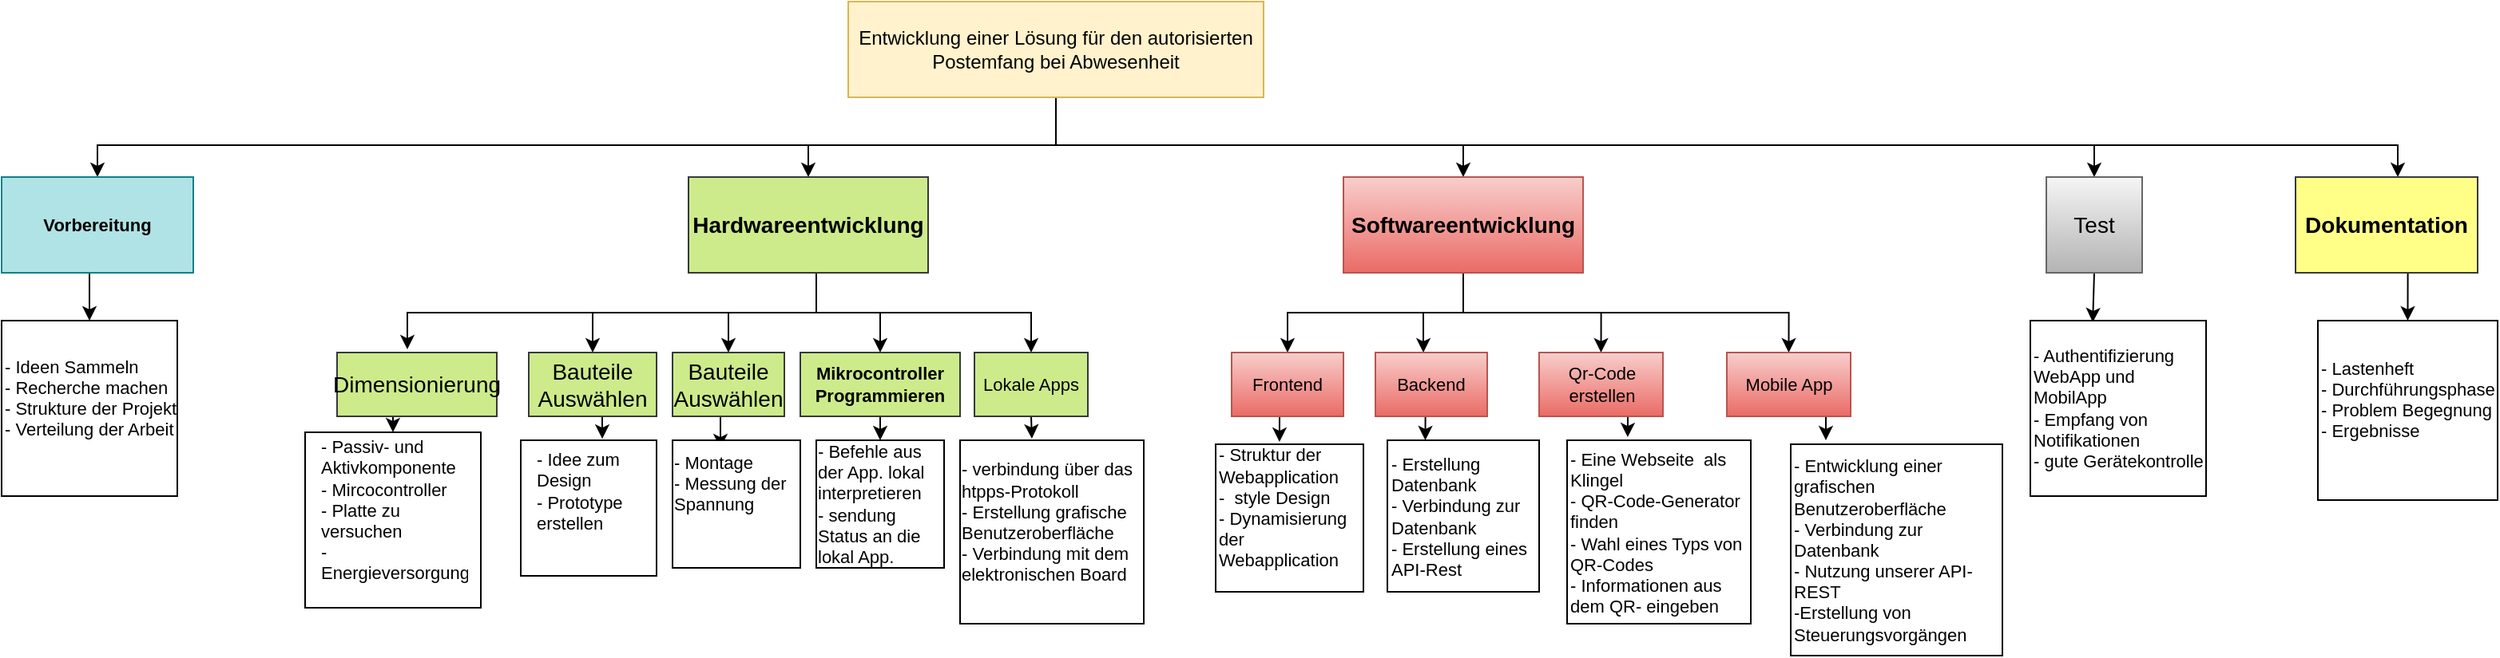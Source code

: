 <mxfile version="18.2.0" type="github"><diagram id="kkVvpqSy5jAV_CCbfSKR" name="Page-1"><mxGraphModel dx="1609" dy="392" grid="1" gridSize="10" guides="1" tooltips="1" connect="1" arrows="1" fold="1" page="1" pageScale="1" pageWidth="827" pageHeight="1169" math="0" shadow="0"><root><mxCell id="0"/><mxCell id="1" parent="0"/><mxCell id="TnNiFqZvTyCdlDStOgb3-6" value="" style="edgeStyle=orthogonalEdgeStyle;rounded=0;orthogonalLoop=1;jettySize=auto;html=1;fontFamily=Helvetica;fontSize=14;fontColor=#000000;entryX=0.5;entryY=0;entryDx=0;entryDy=0;" edge="1" parent="1" source="TnNiFqZvTyCdlDStOgb3-1" target="TnNiFqZvTyCdlDStOgb3-4"><mxGeometry relative="1" as="geometry"><Array as="points"><mxPoint x="390" y="110"/><mxPoint x="645" y="110"/></Array></mxGeometry></mxCell><mxCell id="TnNiFqZvTyCdlDStOgb3-10" style="edgeStyle=orthogonalEdgeStyle;rounded=0;orthogonalLoop=1;jettySize=auto;html=1;entryX=0.5;entryY=0;entryDx=0;entryDy=0;fontFamily=Helvetica;fontSize=14;fontColor=#000000;" edge="1" parent="1" source="TnNiFqZvTyCdlDStOgb3-1" target="TnNiFqZvTyCdlDStOgb3-3"><mxGeometry relative="1" as="geometry"><Array as="points"><mxPoint x="390" y="110"/><mxPoint x="235" y="110"/></Array></mxGeometry></mxCell><mxCell id="TnNiFqZvTyCdlDStOgb3-12" style="edgeStyle=orthogonalEdgeStyle;rounded=0;orthogonalLoop=1;jettySize=auto;html=1;fontFamily=Helvetica;fontSize=14;fontColor=#000000;" edge="1" parent="1" source="TnNiFqZvTyCdlDStOgb3-1"><mxGeometry relative="1" as="geometry"><mxPoint x="1230" y="130" as="targetPoint"/><Array as="points"><mxPoint x="390" y="110"/><mxPoint x="1230" y="110"/></Array></mxGeometry></mxCell><mxCell id="TnNiFqZvTyCdlDStOgb3-55" style="edgeStyle=orthogonalEdgeStyle;rounded=0;orthogonalLoop=1;jettySize=auto;html=1;exitX=0.5;exitY=1;exitDx=0;exitDy=0;entryX=0.5;entryY=0;entryDx=0;entryDy=0;fontFamily=Helvetica;fontSize=11;fontColor=#000000;" edge="1" parent="1" source="TnNiFqZvTyCdlDStOgb3-1" target="TnNiFqZvTyCdlDStOgb3-48"><mxGeometry relative="1" as="geometry"><Array as="points"><mxPoint x="390" y="110"/><mxPoint x="1040" y="110"/></Array></mxGeometry></mxCell><mxCell id="TnNiFqZvTyCdlDStOgb3-69" style="edgeStyle=orthogonalEdgeStyle;rounded=0;orthogonalLoop=1;jettySize=auto;html=1;exitX=0.5;exitY=1;exitDx=0;exitDy=0;entryX=0.5;entryY=0;entryDx=0;entryDy=0;fontFamily=Helvetica;fontSize=11;fontColor=#000000;" edge="1" parent="1" source="TnNiFqZvTyCdlDStOgb3-1" target="TnNiFqZvTyCdlDStOgb3-66"><mxGeometry relative="1" as="geometry"><Array as="points"><mxPoint x="390" y="110"/><mxPoint x="-210" y="110"/></Array></mxGeometry></mxCell><mxCell id="TnNiFqZvTyCdlDStOgb3-1" value="Entwicklung einer Lösung für den autorisierten Postemfang bei Abwesenheit" style="rounded=0;whiteSpace=wrap;html=1;fillColor=#fff2cc;strokeColor=#d6b656;" vertex="1" parent="1"><mxGeometry x="260" y="20" width="260" height="60" as="geometry"/></mxCell><mxCell id="TnNiFqZvTyCdlDStOgb3-29" style="edgeStyle=orthogonalEdgeStyle;rounded=0;orthogonalLoop=1;jettySize=auto;html=1;exitX=0.25;exitY=1;exitDx=0;exitDy=0;fontFamily=Helvetica;fontSize=11;fontColor=#000000;" edge="1" parent="1" source="TnNiFqZvTyCdlDStOgb3-3" target="TnNiFqZvTyCdlDStOgb3-25"><mxGeometry relative="1" as="geometry"><Array as="points"><mxPoint x="240" y="190"/><mxPoint x="240" y="215"/><mxPoint x="185" y="215"/></Array></mxGeometry></mxCell><mxCell id="TnNiFqZvTyCdlDStOgb3-33" style="edgeStyle=orthogonalEdgeStyle;rounded=0;orthogonalLoop=1;jettySize=auto;html=1;exitX=0.25;exitY=1;exitDx=0;exitDy=0;entryX=0.5;entryY=0;entryDx=0;entryDy=0;fontFamily=Helvetica;fontSize=11;fontColor=#000000;" edge="1" parent="1" source="TnNiFqZvTyCdlDStOgb3-3" target="TnNiFqZvTyCdlDStOgb3-30"><mxGeometry relative="1" as="geometry"><Array as="points"><mxPoint x="240" y="190"/><mxPoint x="240" y="215"/><mxPoint x="280" y="215"/></Array></mxGeometry></mxCell><mxCell id="TnNiFqZvTyCdlDStOgb3-38" style="edgeStyle=orthogonalEdgeStyle;rounded=0;orthogonalLoop=1;jettySize=auto;html=1;exitX=0.25;exitY=1;exitDx=0;exitDy=0;entryX=0.5;entryY=0;entryDx=0;entryDy=0;fontFamily=Helvetica;fontSize=11;fontColor=#000000;" edge="1" parent="1" source="TnNiFqZvTyCdlDStOgb3-3" target="TnNiFqZvTyCdlDStOgb3-36"><mxGeometry relative="1" as="geometry"><Array as="points"><mxPoint x="240" y="190"/><mxPoint x="240" y="215"/><mxPoint x="375" y="215"/></Array></mxGeometry></mxCell><mxCell id="TnNiFqZvTyCdlDStOgb3-64" style="edgeStyle=orthogonalEdgeStyle;rounded=0;orthogonalLoop=1;jettySize=auto;html=1;exitX=0.25;exitY=1;exitDx=0;exitDy=0;entryX=0.44;entryY=-0.05;entryDx=0;entryDy=0;entryPerimeter=0;fontFamily=Helvetica;fontSize=11;fontColor=#000000;" edge="1" parent="1" source="TnNiFqZvTyCdlDStOgb3-3" target="TnNiFqZvTyCdlDStOgb3-15"><mxGeometry relative="1" as="geometry"><Array as="points"><mxPoint x="240" y="190"/><mxPoint x="240" y="215"/><mxPoint x="-16" y="215"/></Array></mxGeometry></mxCell><mxCell id="TnNiFqZvTyCdlDStOgb3-65" style="edgeStyle=orthogonalEdgeStyle;rounded=0;orthogonalLoop=1;jettySize=auto;html=1;exitX=0.25;exitY=1;exitDx=0;exitDy=0;entryX=0.5;entryY=0;entryDx=0;entryDy=0;fontFamily=Helvetica;fontSize=11;fontColor=#000000;" edge="1" parent="1" source="TnNiFqZvTyCdlDStOgb3-3" target="TnNiFqZvTyCdlDStOgb3-20"><mxGeometry relative="1" as="geometry"><Array as="points"><mxPoint x="240" y="190"/><mxPoint x="240" y="215"/><mxPoint x="100" y="215"/></Array></mxGeometry></mxCell><mxCell id="TnNiFqZvTyCdlDStOgb3-3" value="&lt;b&gt;Hardwareentwicklung&lt;/b&gt;" style="rounded=0;whiteSpace=wrap;html=1;fontFamily=Helvetica;fontSize=14;fillColor=#cdeb8b;strokeColor=#36393d;" vertex="1" parent="1"><mxGeometry x="160" y="130" width="150" height="60" as="geometry"/></mxCell><mxCell id="TnNiFqZvTyCdlDStOgb3-56" style="edgeStyle=orthogonalEdgeStyle;rounded=0;orthogonalLoop=1;jettySize=auto;html=1;exitX=0.25;exitY=1;exitDx=0;exitDy=0;entryX=0.5;entryY=0;entryDx=0;entryDy=0;fontFamily=Helvetica;fontSize=11;fontColor=#000000;" edge="1" parent="1" source="TnNiFqZvTyCdlDStOgb3-4" target="TnNiFqZvTyCdlDStOgb3-40"><mxGeometry relative="1" as="geometry"><Array as="points"><mxPoint x="645" y="190"/><mxPoint x="645" y="215"/><mxPoint x="535" y="215"/></Array></mxGeometry></mxCell><mxCell id="TnNiFqZvTyCdlDStOgb3-57" style="edgeStyle=orthogonalEdgeStyle;rounded=0;orthogonalLoop=1;jettySize=auto;html=1;exitX=0.5;exitY=1;exitDx=0;exitDy=0;fontFamily=Helvetica;fontSize=11;fontColor=#000000;entryX=0.429;entryY=0;entryDx=0;entryDy=0;entryPerimeter=0;" edge="1" parent="1" source="TnNiFqZvTyCdlDStOgb3-4" target="TnNiFqZvTyCdlDStOgb3-42"><mxGeometry relative="1" as="geometry"><mxPoint x="620" y="230" as="targetPoint"/><Array as="points"><mxPoint x="645" y="215"/><mxPoint x="620" y="215"/></Array></mxGeometry></mxCell><mxCell id="TnNiFqZvTyCdlDStOgb3-58" style="edgeStyle=orthogonalEdgeStyle;rounded=0;orthogonalLoop=1;jettySize=auto;html=1;exitX=0.5;exitY=1;exitDx=0;exitDy=0;entryX=0.5;entryY=0;entryDx=0;entryDy=0;fontFamily=Helvetica;fontSize=11;fontColor=#000000;" edge="1" parent="1" source="TnNiFqZvTyCdlDStOgb3-4" target="TnNiFqZvTyCdlDStOgb3-44"><mxGeometry relative="1" as="geometry"/></mxCell><mxCell id="TnNiFqZvTyCdlDStOgb3-59" style="edgeStyle=orthogonalEdgeStyle;rounded=0;orthogonalLoop=1;jettySize=auto;html=1;exitX=0.5;exitY=1;exitDx=0;exitDy=0;entryX=0.5;entryY=0;entryDx=0;entryDy=0;fontFamily=Helvetica;fontSize=11;fontColor=#000000;" edge="1" parent="1" source="TnNiFqZvTyCdlDStOgb3-4" target="TnNiFqZvTyCdlDStOgb3-46"><mxGeometry relative="1" as="geometry"/></mxCell><mxCell id="TnNiFqZvTyCdlDStOgb3-4" value="&lt;b&gt;Softwareentwicklung&lt;/b&gt;" style="rounded=0;whiteSpace=wrap;html=1;fontFamily=Helvetica;fontSize=14;fillColor=#f8cecc;strokeColor=#b85450;gradientColor=#ea6b66;" vertex="1" parent="1"><mxGeometry x="570" y="130" width="150" height="60" as="geometry"/></mxCell><mxCell id="TnNiFqZvTyCdlDStOgb3-52" style="edgeStyle=orthogonalEdgeStyle;rounded=0;orthogonalLoop=1;jettySize=auto;html=1;exitX=0.5;exitY=1;exitDx=0;exitDy=0;entryX=0.5;entryY=0;entryDx=0;entryDy=0;fontFamily=Helvetica;fontSize=11;fontColor=#000000;" edge="1" parent="1" source="TnNiFqZvTyCdlDStOgb3-5" target="TnNiFqZvTyCdlDStOgb3-50"><mxGeometry relative="1" as="geometry"/></mxCell><mxCell id="TnNiFqZvTyCdlDStOgb3-5" value="&lt;b&gt;Dokumentation&lt;/b&gt;" style="rounded=0;whiteSpace=wrap;html=1;fontFamily=Helvetica;fontSize=14;fillColor=#ffff88;strokeColor=#36393d;" vertex="1" parent="1"><mxGeometry x="1166" y="130" width="114" height="60" as="geometry"/></mxCell><mxCell id="TnNiFqZvTyCdlDStOgb3-17" style="edgeStyle=orthogonalEdgeStyle;rounded=0;orthogonalLoop=1;jettySize=auto;html=1;exitX=0.5;exitY=1;exitDx=0;exitDy=0;entryX=0.5;entryY=0;entryDx=0;entryDy=0;fontFamily=Helvetica;fontSize=14;fontColor=#000000;" edge="1" parent="1" source="TnNiFqZvTyCdlDStOgb3-15" target="TnNiFqZvTyCdlDStOgb3-16"><mxGeometry relative="1" as="geometry"/></mxCell><mxCell id="TnNiFqZvTyCdlDStOgb3-15" value="Dimensionierung" style="rounded=0;whiteSpace=wrap;html=1;fontFamily=Helvetica;fontSize=14;fillColor=#cdeb8b;strokeColor=#36393d;" vertex="1" parent="1"><mxGeometry x="-60" y="240" width="100" height="40" as="geometry"/></mxCell><mxCell id="TnNiFqZvTyCdlDStOgb3-16" value="" style="whiteSpace=wrap;html=1;aspect=fixed;fontFamily=Helvetica;fontSize=14;fontColor=#000000;align=left;" vertex="1" parent="1"><mxGeometry x="-80" y="290" width="110" height="110" as="geometry"/></mxCell><mxCell id="TnNiFqZvTyCdlDStOgb3-19" value="&lt;div style=&quot;font-size: 11px;&quot; align=&quot;left&quot;&gt;&lt;br&gt;&lt;/div&gt;&lt;div style=&quot;font-size: 11px;&quot; align=&quot;left&quot;&gt;- Passiv- und Aktivkomponente&lt;br&gt;&lt;/div&gt;&lt;div style=&quot;font-size: 11px;&quot; align=&quot;left&quot;&gt;- Mircocontroller&lt;br&gt;&lt;/div&gt;&lt;div style=&quot;font-size: 11px;&quot; align=&quot;left&quot;&gt;- Platte zu versuchen&lt;br&gt;&lt;/div&gt;&lt;div style=&quot;font-size: 11px;&quot; align=&quot;left&quot;&gt;- Energieversorgung&lt;/div&gt;&lt;div style=&quot;font-size: 11px;&quot; align=&quot;left&quot;&gt;&lt;br&gt;&lt;br&gt;&lt;/div&gt;" style="text;html=1;strokeColor=none;fillColor=none;spacing=5;spacingTop=-20;whiteSpace=wrap;overflow=hidden;rounded=0;fontFamily=Helvetica;fontSize=11;fontColor=#000000;" vertex="1" parent="1"><mxGeometry x="-75" y="290" width="100" height="110" as="geometry"/></mxCell><mxCell id="TnNiFqZvTyCdlDStOgb3-23" style="edgeStyle=orthogonalEdgeStyle;rounded=0;orthogonalLoop=1;jettySize=auto;html=1;exitX=0.5;exitY=1;exitDx=0;exitDy=0;entryX=0.6;entryY=-0.011;entryDx=0;entryDy=0;entryPerimeter=0;fontFamily=Helvetica;fontSize=11;fontColor=#000000;" edge="1" parent="1" source="TnNiFqZvTyCdlDStOgb3-20" target="TnNiFqZvTyCdlDStOgb3-21"><mxGeometry relative="1" as="geometry"/></mxCell><mxCell id="TnNiFqZvTyCdlDStOgb3-20" value="Bauteile Auswählen" style="rounded=0;whiteSpace=wrap;html=1;fontFamily=Helvetica;fontSize=14;fillColor=#cdeb8b;strokeColor=#36393d;" vertex="1" parent="1"><mxGeometry x="60" y="240" width="80" height="40" as="geometry"/></mxCell><mxCell id="TnNiFqZvTyCdlDStOgb3-21" value="" style="whiteSpace=wrap;html=1;aspect=fixed;fontFamily=Helvetica;fontSize=14;fontColor=#000000;align=left;" vertex="1" parent="1"><mxGeometry x="55" y="295" width="85" height="85" as="geometry"/></mxCell><mxCell id="TnNiFqZvTyCdlDStOgb3-22" value="&lt;div&gt;&lt;br&gt;&lt;/div&gt;&lt;div&gt;- Idee zum Design&lt;/div&gt;&lt;div&gt;- Prototype erstellen&lt;br&gt;&lt;/div&gt;" style="text;html=1;strokeColor=none;fillColor=none;spacing=5;spacingTop=-20;whiteSpace=wrap;overflow=hidden;rounded=0;fontFamily=Helvetica;fontSize=11;fontColor=#000000;" vertex="1" parent="1"><mxGeometry x="60" y="297.5" width="80" height="80" as="geometry"/></mxCell><mxCell id="TnNiFqZvTyCdlDStOgb3-32" style="edgeStyle=orthogonalEdgeStyle;rounded=0;orthogonalLoop=1;jettySize=auto;html=1;exitX=0.5;exitY=1;exitDx=0;exitDy=0;entryX=0.375;entryY=0.063;entryDx=0;entryDy=0;entryPerimeter=0;fontFamily=Helvetica;fontSize=11;fontColor=#000000;" edge="1" parent="1" source="TnNiFqZvTyCdlDStOgb3-25" target="TnNiFqZvTyCdlDStOgb3-27"><mxGeometry relative="1" as="geometry"/></mxCell><mxCell id="TnNiFqZvTyCdlDStOgb3-25" value="Bauteile Auswählen" style="rounded=0;whiteSpace=wrap;html=1;fontFamily=Helvetica;fontSize=14;fillColor=#cdeb8b;strokeColor=#36393d;" vertex="1" parent="1"><mxGeometry x="150" y="240" width="70" height="40" as="geometry"/></mxCell><mxCell id="TnNiFqZvTyCdlDStOgb3-27" value="&lt;div align=&quot;left&quot;&gt;- Montage&lt;/div&gt;&lt;div align=&quot;left&quot;&gt;- Messung der Spannung&lt;/div&gt;&lt;div align=&quot;left&quot;&gt;&lt;br&gt;&lt;/div&gt;&lt;div align=&quot;left&quot;&gt;&lt;br&gt;&lt;/div&gt;" style="whiteSpace=wrap;html=1;aspect=fixed;fontFamily=Helvetica;fontSize=11;fontColor=#000000;" vertex="1" parent="1"><mxGeometry x="150" y="295" width="80" height="80" as="geometry"/></mxCell><mxCell id="TnNiFqZvTyCdlDStOgb3-35" style="edgeStyle=orthogonalEdgeStyle;rounded=0;orthogonalLoop=1;jettySize=auto;html=1;exitX=0.5;exitY=1;exitDx=0;exitDy=0;entryX=0.5;entryY=0;entryDx=0;entryDy=0;fontFamily=Helvetica;fontSize=11;fontColor=#000000;" edge="1" parent="1" source="TnNiFqZvTyCdlDStOgb3-30" target="TnNiFqZvTyCdlDStOgb3-34"><mxGeometry relative="1" as="geometry"/></mxCell><mxCell id="TnNiFqZvTyCdlDStOgb3-30" value="&lt;b&gt;Mikrocontroller Programmieren&lt;/b&gt;" style="rounded=0;whiteSpace=wrap;html=1;fontFamily=Helvetica;fontSize=11;fillColor=#cdeb8b;strokeColor=#36393d;" vertex="1" parent="1"><mxGeometry x="230" y="240" width="100" height="40" as="geometry"/></mxCell><mxCell id="TnNiFqZvTyCdlDStOgb3-34" value="&lt;div align=&quot;left&quot;&gt;- Befehle aus der App. lokal interpretieren&lt;/div&gt;&lt;div align=&quot;left&quot;&gt;- sendung Status an die lokal App.&lt;br&gt;&lt;/div&gt;" style="whiteSpace=wrap;html=1;aspect=fixed;fontFamily=Helvetica;fontSize=11;fontColor=#000000;" vertex="1" parent="1"><mxGeometry x="240" y="295" width="80" height="80" as="geometry"/></mxCell><mxCell id="TnNiFqZvTyCdlDStOgb3-39" style="edgeStyle=orthogonalEdgeStyle;rounded=0;orthogonalLoop=1;jettySize=auto;html=1;exitX=0.5;exitY=1;exitDx=0;exitDy=0;entryX=0.391;entryY=-0.009;entryDx=0;entryDy=0;entryPerimeter=0;fontFamily=Helvetica;fontSize=11;fontColor=#000000;" edge="1" parent="1" source="TnNiFqZvTyCdlDStOgb3-36" target="TnNiFqZvTyCdlDStOgb3-37"><mxGeometry relative="1" as="geometry"/></mxCell><mxCell id="TnNiFqZvTyCdlDStOgb3-36" value="Lokale Apps" style="rounded=0;whiteSpace=wrap;html=1;fontFamily=Helvetica;fontSize=11;fillColor=#cdeb8b;strokeColor=#36393d;" vertex="1" parent="1"><mxGeometry x="339" y="240" width="71" height="40" as="geometry"/></mxCell><mxCell id="TnNiFqZvTyCdlDStOgb3-37" value="&lt;div align=&quot;left&quot;&gt;- verbindung über das htpps-Protokoll&lt;/div&gt;&lt;div align=&quot;left&quot;&gt;- Erstellung grafische Benutzeroberfläche&lt;/div&gt;&lt;div align=&quot;left&quot;&gt;- Verbindung mit dem elektronischen Board &lt;br&gt;&lt;/div&gt;&lt;div align=&quot;left&quot;&gt;&lt;br&gt;&lt;/div&gt;" style="whiteSpace=wrap;html=1;aspect=fixed;fontFamily=Helvetica;fontSize=11;fontColor=#000000;" vertex="1" parent="1"><mxGeometry x="330" y="295" width="115" height="115" as="geometry"/></mxCell><mxCell id="TnNiFqZvTyCdlDStOgb3-60" style="edgeStyle=orthogonalEdgeStyle;rounded=0;orthogonalLoop=1;jettySize=auto;html=1;exitX=0.5;exitY=1;exitDx=0;exitDy=0;entryX=0.432;entryY=-0.016;entryDx=0;entryDy=0;entryPerimeter=0;fontFamily=Helvetica;fontSize=11;fontColor=#000000;" edge="1" parent="1" source="TnNiFqZvTyCdlDStOgb3-40" target="TnNiFqZvTyCdlDStOgb3-41"><mxGeometry relative="1" as="geometry"/></mxCell><mxCell id="TnNiFqZvTyCdlDStOgb3-40" value="Frontend" style="rounded=0;whiteSpace=wrap;html=1;fontFamily=Helvetica;fontSize=11;fillColor=#f8cecc;gradientColor=#ea6b66;strokeColor=#b85450;" vertex="1" parent="1"><mxGeometry x="500" y="240" width="70" height="40" as="geometry"/></mxCell><mxCell id="TnNiFqZvTyCdlDStOgb3-41" value="&lt;div align=&quot;left&quot;&gt;- Struktur der Webapplication&lt;/div&gt;&lt;div align=&quot;left&quot;&gt;-&amp;nbsp; style Design&lt;/div&gt;&lt;div align=&quot;left&quot;&gt;- Dynamisierung der Webapplication&lt;/div&gt;&lt;div align=&quot;left&quot;&gt;&lt;br&gt;&lt;/div&gt;" style="whiteSpace=wrap;html=1;aspect=fixed;fontFamily=Helvetica;fontSize=11;fontColor=#000000;align=left;" vertex="1" parent="1"><mxGeometry x="490" y="297.5" width="92.5" height="92.5" as="geometry"/></mxCell><mxCell id="TnNiFqZvTyCdlDStOgb3-61" style="edgeStyle=orthogonalEdgeStyle;rounded=0;orthogonalLoop=1;jettySize=auto;html=1;exitX=0.5;exitY=1;exitDx=0;exitDy=0;entryX=0.25;entryY=0;entryDx=0;entryDy=0;fontFamily=Helvetica;fontSize=11;fontColor=#000000;" edge="1" parent="1" source="TnNiFqZvTyCdlDStOgb3-42" target="TnNiFqZvTyCdlDStOgb3-43"><mxGeometry relative="1" as="geometry"/></mxCell><mxCell id="TnNiFqZvTyCdlDStOgb3-42" value="Backend" style="rounded=0;whiteSpace=wrap;html=1;fontFamily=Helvetica;fontSize=11;fillColor=#f8cecc;gradientColor=#ea6b66;strokeColor=#b85450;" vertex="1" parent="1"><mxGeometry x="590" y="240" width="70" height="40" as="geometry"/></mxCell><mxCell id="TnNiFqZvTyCdlDStOgb3-43" value="&lt;div align=&quot;left&quot;&gt;- Erstellung Datenbank&lt;/div&gt;&lt;div align=&quot;left&quot;&gt;- Verbindung zur Datenbank&lt;/div&gt;&lt;div align=&quot;left&quot;&gt;- Erstellung eines API-Rest&lt;br&gt;&lt;/div&gt;" style="whiteSpace=wrap;html=1;aspect=fixed;fontFamily=Helvetica;fontSize=11;fontColor=#000000;align=left;" vertex="1" parent="1"><mxGeometry x="597.5" y="295" width="95" height="95" as="geometry"/></mxCell><mxCell id="TnNiFqZvTyCdlDStOgb3-62" style="edgeStyle=orthogonalEdgeStyle;rounded=0;orthogonalLoop=1;jettySize=auto;html=1;exitX=0.5;exitY=1;exitDx=0;exitDy=0;entryX=0.33;entryY=-0.017;entryDx=0;entryDy=0;entryPerimeter=0;fontFamily=Helvetica;fontSize=11;fontColor=#000000;" edge="1" parent="1" source="TnNiFqZvTyCdlDStOgb3-44" target="TnNiFqZvTyCdlDStOgb3-45"><mxGeometry relative="1" as="geometry"/></mxCell><mxCell id="TnNiFqZvTyCdlDStOgb3-44" value="Qr-Code erstellen" style="rounded=0;whiteSpace=wrap;html=1;fontFamily=Helvetica;fontSize=11;fillColor=#f8cecc;gradientColor=#ea6b66;strokeColor=#b85450;" vertex="1" parent="1"><mxGeometry x="692.5" y="240" width="77.5" height="40" as="geometry"/></mxCell><mxCell id="TnNiFqZvTyCdlDStOgb3-45" value="&lt;div align=&quot;left&quot;&gt;- Eine Webseite&amp;nbsp; als Klingel &lt;br&gt;&lt;/div&gt;&lt;div align=&quot;left&quot;&gt;- QR-Code-Generator finden&lt;/div&gt;&lt;div align=&quot;left&quot;&gt;- Wahl eines Typs von QR-Codes&lt;/div&gt;&lt;div align=&quot;left&quot;&gt;- Informationen aus dem QR- eingeben&lt;br&gt;&lt;/div&gt;" style="whiteSpace=wrap;html=1;aspect=fixed;fontFamily=Helvetica;fontSize=11;fontColor=#000000;align=left;" vertex="1" parent="1"><mxGeometry x="710" y="295" width="115" height="115" as="geometry"/></mxCell><mxCell id="TnNiFqZvTyCdlDStOgb3-63" style="edgeStyle=orthogonalEdgeStyle;rounded=0;orthogonalLoop=1;jettySize=auto;html=1;exitX=0.75;exitY=1;exitDx=0;exitDy=0;entryX=0.166;entryY=-0.019;entryDx=0;entryDy=0;entryPerimeter=0;fontFamily=Helvetica;fontSize=11;fontColor=#000000;" edge="1" parent="1" source="TnNiFqZvTyCdlDStOgb3-46" target="TnNiFqZvTyCdlDStOgb3-47"><mxGeometry relative="1" as="geometry"/></mxCell><mxCell id="TnNiFqZvTyCdlDStOgb3-46" value="Mobile App" style="rounded=0;whiteSpace=wrap;html=1;fontFamily=Helvetica;fontSize=11;fillColor=#f8cecc;gradientColor=#ea6b66;strokeColor=#b85450;" vertex="1" parent="1"><mxGeometry x="810" y="240" width="77.5" height="40" as="geometry"/></mxCell><mxCell id="TnNiFqZvTyCdlDStOgb3-47" value="&lt;div align=&quot;left&quot;&gt;- Entwicklung einer grafischen Benutzeroberfläche&lt;/div&gt;&lt;div align=&quot;left&quot;&gt;- Verbindung zur Datenbank&lt;/div&gt;&lt;div align=&quot;left&quot;&gt;- Nutzung unserer API-REST&lt;/div&gt;&lt;div align=&quot;left&quot;&gt;-Erstellung von Steuerungsvorgängen &lt;br&gt;&lt;/div&gt;" style="whiteSpace=wrap;html=1;aspect=fixed;fontFamily=Helvetica;fontSize=11;fontColor=#000000;align=left;" vertex="1" parent="1"><mxGeometry x="850" y="297.5" width="132.5" height="132.5" as="geometry"/></mxCell><mxCell id="TnNiFqZvTyCdlDStOgb3-51" style="edgeStyle=orthogonalEdgeStyle;rounded=0;orthogonalLoop=1;jettySize=auto;html=1;exitX=0.5;exitY=1;exitDx=0;exitDy=0;entryX=0.355;entryY=0.009;entryDx=0;entryDy=0;entryPerimeter=0;fontFamily=Helvetica;fontSize=11;fontColor=#000000;" edge="1" parent="1" source="TnNiFqZvTyCdlDStOgb3-48" target="TnNiFqZvTyCdlDStOgb3-49"><mxGeometry relative="1" as="geometry"/></mxCell><mxCell id="TnNiFqZvTyCdlDStOgb3-53" style="edgeStyle=orthogonalEdgeStyle;rounded=0;orthogonalLoop=1;jettySize=auto;html=1;exitX=0.5;exitY=0;exitDx=0;exitDy=0;fontFamily=Helvetica;fontSize=11;fontColor=#000000;entryX=0.5;entryY=0;entryDx=0;entryDy=0;" edge="1" parent="1" source="TnNiFqZvTyCdlDStOgb3-48" target="TnNiFqZvTyCdlDStOgb3-48"><mxGeometry relative="1" as="geometry"><mxPoint x="1040" y="110" as="targetPoint"/></mxGeometry></mxCell><mxCell id="TnNiFqZvTyCdlDStOgb3-48" value="Test" style="rounded=0;whiteSpace=wrap;html=1;fontFamily=Helvetica;fontSize=14;fillColor=#f5f5f5;strokeColor=#666666;gradientColor=#b3b3b3;" vertex="1" parent="1"><mxGeometry x="1010" y="130" width="60" height="60" as="geometry"/></mxCell><mxCell id="TnNiFqZvTyCdlDStOgb3-49" value="&lt;div align=&quot;left&quot;&gt;- Authentifizierung WebApp und MobilApp&lt;/div&gt;&lt;div align=&quot;left&quot;&gt;- Empfang von Notifikationen&lt;/div&gt;&lt;div align=&quot;left&quot;&gt;- gute Gerätekontrolle&lt;br&gt;&lt;/div&gt;" style="whiteSpace=wrap;html=1;aspect=fixed;fontFamily=Helvetica;fontSize=11;fontColor=#000000;align=left;" vertex="1" parent="1"><mxGeometry x="1000" y="220" width="110" height="110" as="geometry"/></mxCell><mxCell id="TnNiFqZvTyCdlDStOgb3-50" value="&lt;div align=&quot;left&quot;&gt;- Lastenheft&lt;/div&gt;&lt;div align=&quot;left&quot;&gt;- Durchführungsphase&lt;/div&gt;&lt;div align=&quot;left&quot;&gt;- Problem Begegnung&lt;/div&gt;&lt;div align=&quot;left&quot;&gt;- Ergebnisse&lt;/div&gt;&lt;div align=&quot;left&quot;&gt;&lt;br&gt;&lt;/div&gt;" style="whiteSpace=wrap;html=1;aspect=fixed;fontFamily=Helvetica;fontSize=11;fontColor=#000000;align=left;" vertex="1" parent="1"><mxGeometry x="1180" y="220" width="112.5" height="112.5" as="geometry"/></mxCell><mxCell id="TnNiFqZvTyCdlDStOgb3-68" style="edgeStyle=orthogonalEdgeStyle;rounded=0;orthogonalLoop=1;jettySize=auto;html=1;exitX=0.5;exitY=1;exitDx=0;exitDy=0;entryX=0.5;entryY=0;entryDx=0;entryDy=0;fontFamily=Helvetica;fontSize=11;fontColor=#000000;" edge="1" parent="1" source="TnNiFqZvTyCdlDStOgb3-66" target="TnNiFqZvTyCdlDStOgb3-67"><mxGeometry relative="1" as="geometry"/></mxCell><mxCell id="TnNiFqZvTyCdlDStOgb3-66" value="&lt;b&gt;Vorbereitung&lt;/b&gt;" style="rounded=0;whiteSpace=wrap;html=1;fontFamily=Helvetica;fontSize=11;fillColor=#b0e3e6;strokeColor=#0e8088;" vertex="1" parent="1"><mxGeometry x="-270" y="130" width="120" height="60" as="geometry"/></mxCell><mxCell id="TnNiFqZvTyCdlDStOgb3-67" value="&lt;div align=&quot;left&quot;&gt;- Ideen Sammeln&lt;/div&gt;&lt;div align=&quot;left&quot;&gt;- Recherche machen&lt;br&gt;&lt;/div&gt;&lt;div align=&quot;left&quot;&gt;- Strukture der Projekt&lt;/div&gt;&lt;div align=&quot;left&quot;&gt;- Verteilung der Arbeit &lt;br&gt;&lt;/div&gt;&lt;div align=&quot;left&quot;&gt;&lt;br&gt;&lt;/div&gt;" style="whiteSpace=wrap;html=1;aspect=fixed;fontFamily=Helvetica;fontSize=11;fontColor=#000000;align=left;" vertex="1" parent="1"><mxGeometry x="-270" y="220" width="110" height="110" as="geometry"/></mxCell></root></mxGraphModel></diagram></mxfile>